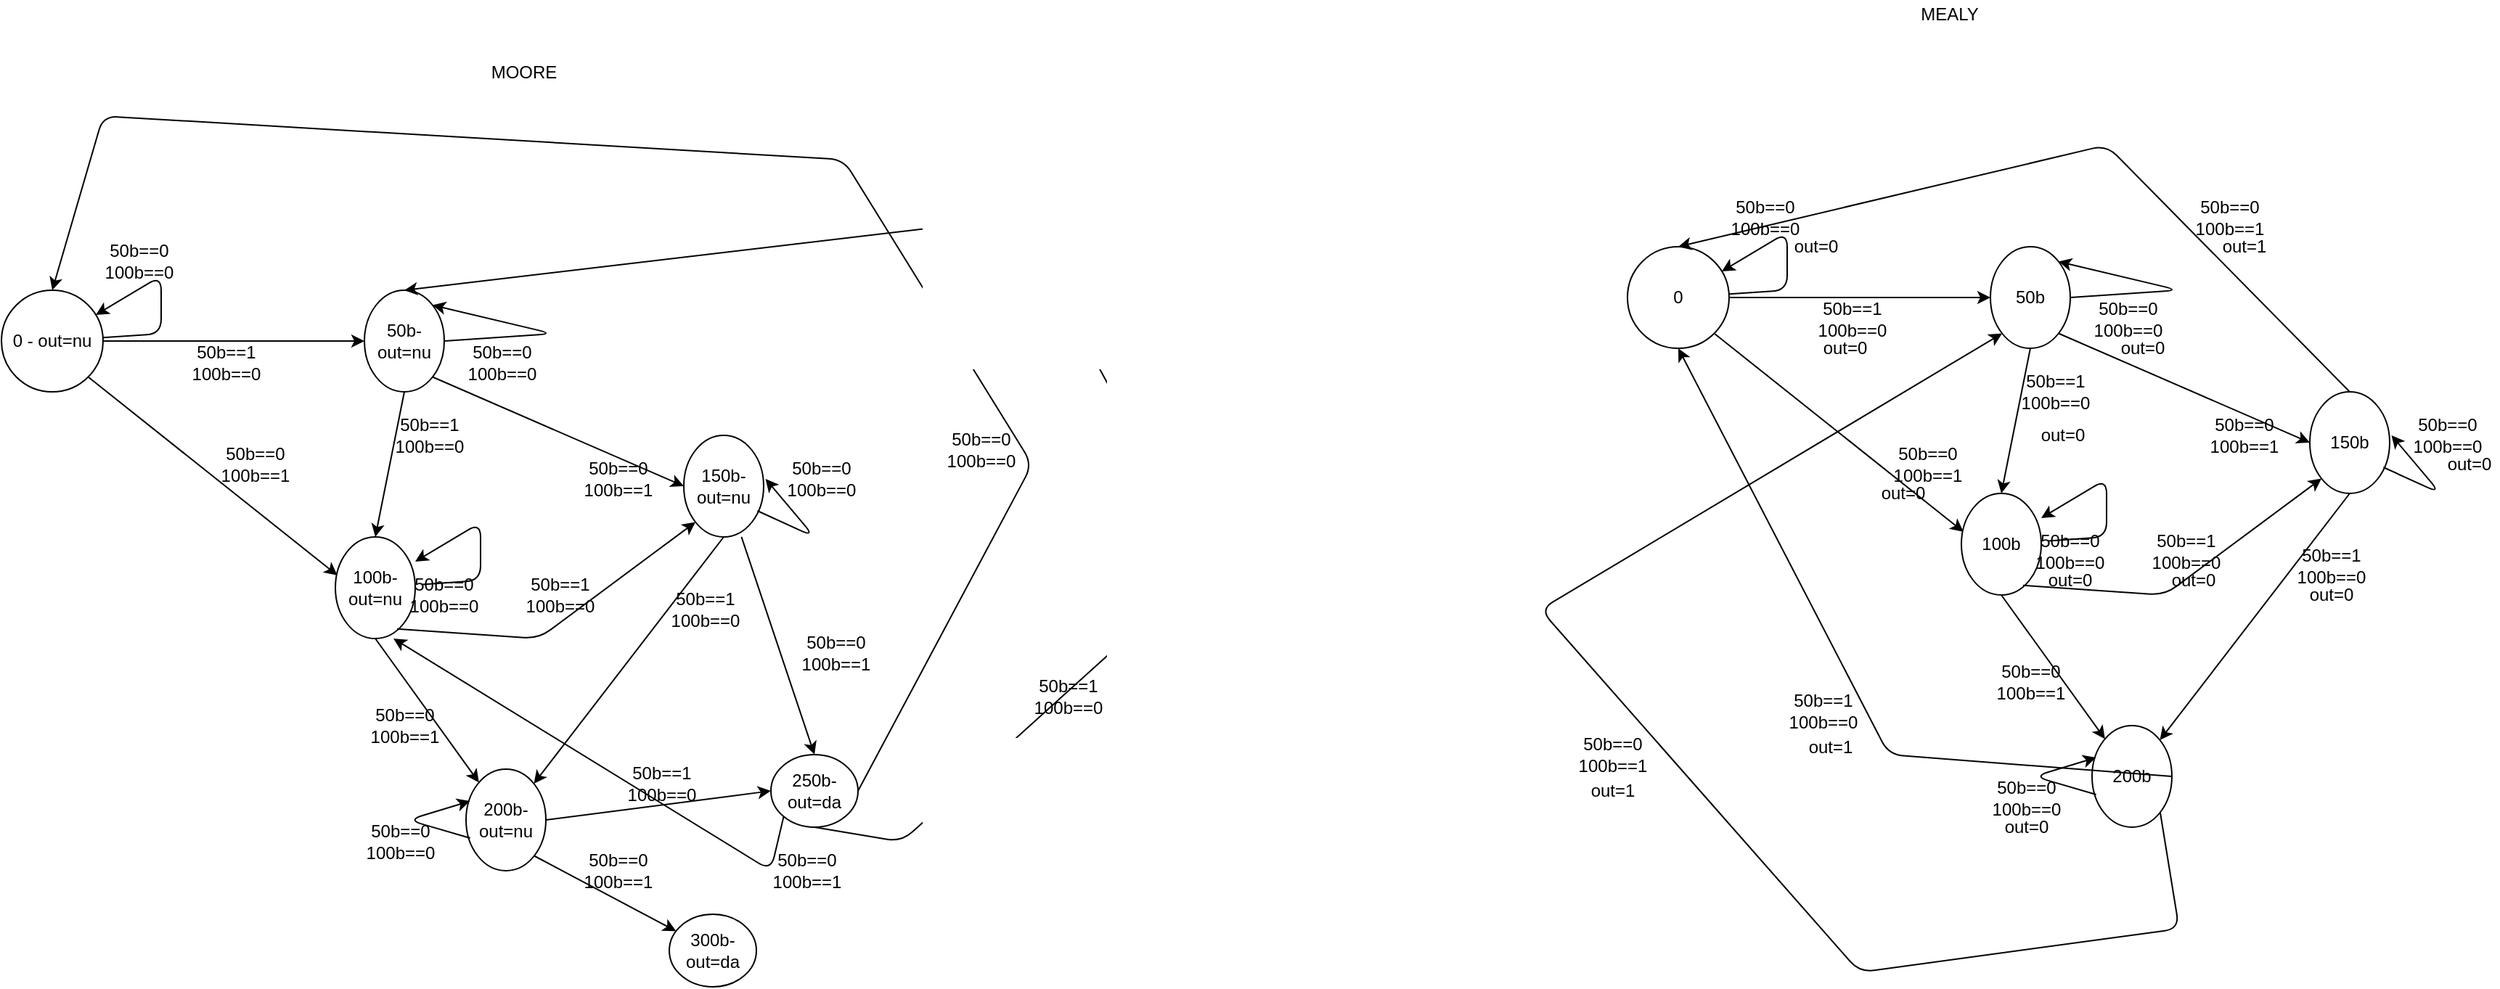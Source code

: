 <mxfile version="12.9.13" type="device"><diagram id="mU9miET7wM2kNH1qVZX9" name="Page-1"><mxGraphModel dx="1673" dy="934" grid="1" gridSize="10" guides="1" tooltips="1" connect="1" arrows="1" fold="1" page="1" pageScale="1" pageWidth="850" pageHeight="1100" math="0" shadow="0"><root><mxCell id="0"/><mxCell id="1" parent="0"/><mxCell id="xVp_pyKMn6ql57E4T5kW-1" value="0 - out=nu" style="ellipse;whiteSpace=wrap;html=1;" vertex="1" parent="1"><mxGeometry x="130" y="280" width="70" height="70" as="geometry"/></mxCell><mxCell id="xVp_pyKMn6ql57E4T5kW-2" value="" style="endArrow=classic;html=1;" edge="1" parent="1" source="xVp_pyKMn6ql57E4T5kW-1" target="xVp_pyKMn6ql57E4T5kW-1"><mxGeometry width="50" height="50" relative="1" as="geometry"><mxPoint x="240" y="300" as="sourcePoint"/><mxPoint x="270" y="262" as="targetPoint"/><Array as="points"><mxPoint x="240" y="310"/><mxPoint x="240" y="270"/></Array></mxGeometry></mxCell><mxCell id="xVp_pyKMn6ql57E4T5kW-3" value="50b==0&lt;br&gt;100b==0" style="text;html=1;strokeColor=none;fillColor=none;align=center;verticalAlign=middle;whiteSpace=wrap;rounded=0;" vertex="1" parent="1"><mxGeometry x="190" y="250" width="70" height="20" as="geometry"/></mxCell><mxCell id="xVp_pyKMn6ql57E4T5kW-4" value="50b==1&lt;br&gt;100b==0" style="text;html=1;strokeColor=none;fillColor=none;align=center;verticalAlign=middle;whiteSpace=wrap;rounded=0;" vertex="1" parent="1"><mxGeometry x="250" y="320" width="70" height="20" as="geometry"/></mxCell><mxCell id="xVp_pyKMn6ql57E4T5kW-5" value="50b==0&lt;br&gt;100b==1" style="text;html=1;strokeColor=none;fillColor=none;align=center;verticalAlign=middle;whiteSpace=wrap;rounded=0;" vertex="1" parent="1"><mxGeometry x="270" y="390" width="70" height="20" as="geometry"/></mxCell><mxCell id="xVp_pyKMn6ql57E4T5kW-7" value="" style="endArrow=classic;html=1;entryX=0;entryY=0.5;entryDx=0;entryDy=0;" edge="1" parent="1" source="xVp_pyKMn6ql57E4T5kW-1" target="xVp_pyKMn6ql57E4T5kW-9"><mxGeometry width="50" height="50" relative="1" as="geometry"><mxPoint x="360" y="370" as="sourcePoint"/><mxPoint x="410" y="320" as="targetPoint"/></mxGeometry></mxCell><mxCell id="xVp_pyKMn6ql57E4T5kW-8" value="" style="endArrow=classic;html=1;entryX=0.026;entryY=0.378;entryDx=0;entryDy=0;entryPerimeter=0;exitX=1;exitY=1;exitDx=0;exitDy=0;" edge="1" parent="1" source="xVp_pyKMn6ql57E4T5kW-1" target="xVp_pyKMn6ql57E4T5kW-12"><mxGeometry width="50" height="50" relative="1" as="geometry"><mxPoint x="300" y="450" as="sourcePoint"/><mxPoint x="350" y="400" as="targetPoint"/></mxGeometry></mxCell><mxCell id="xVp_pyKMn6ql57E4T5kW-9" value="50b-out=nu" style="ellipse;whiteSpace=wrap;html=1;" vertex="1" parent="1"><mxGeometry x="380" y="280" width="55" height="70" as="geometry"/></mxCell><mxCell id="xVp_pyKMn6ql57E4T5kW-12" value="100b-out=nu" style="ellipse;whiteSpace=wrap;html=1;" vertex="1" parent="1"><mxGeometry x="360" y="450" width="55" height="70" as="geometry"/></mxCell><mxCell id="xVp_pyKMn6ql57E4T5kW-13" value="" style="endArrow=classic;html=1;exitX=1;exitY=0.5;exitDx=0;exitDy=0;entryX=1;entryY=0;entryDx=0;entryDy=0;" edge="1" parent="1" source="xVp_pyKMn6ql57E4T5kW-9" target="xVp_pyKMn6ql57E4T5kW-9"><mxGeometry width="50" height="50" relative="1" as="geometry"><mxPoint x="490" y="370" as="sourcePoint"/><mxPoint x="540" y="320" as="targetPoint"/><Array as="points"><mxPoint x="510" y="310"/></Array></mxGeometry></mxCell><mxCell id="xVp_pyKMn6ql57E4T5kW-14" value="50b==0&lt;br&gt;100b==0" style="text;html=1;strokeColor=none;fillColor=none;align=center;verticalAlign=middle;whiteSpace=wrap;rounded=0;" vertex="1" parent="1"><mxGeometry x="440" y="320" width="70" height="20" as="geometry"/></mxCell><mxCell id="xVp_pyKMn6ql57E4T5kW-15" value="" style="endArrow=classic;html=1;exitX=0.5;exitY=1;exitDx=0;exitDy=0;entryX=0.5;entryY=0;entryDx=0;entryDy=0;" edge="1" parent="1" source="xVp_pyKMn6ql57E4T5kW-9" target="xVp_pyKMn6ql57E4T5kW-12"><mxGeometry width="50" height="50" relative="1" as="geometry"><mxPoint x="570" y="410" as="sourcePoint"/><mxPoint x="620" y="360" as="targetPoint"/></mxGeometry></mxCell><mxCell id="xVp_pyKMn6ql57E4T5kW-16" value="50b==1&lt;br&gt;100b==0" style="text;html=1;strokeColor=none;fillColor=none;align=center;verticalAlign=middle;whiteSpace=wrap;rounded=0;" vertex="1" parent="1"><mxGeometry x="400" y="370" width="50" height="20" as="geometry"/></mxCell><mxCell id="xVp_pyKMn6ql57E4T5kW-17" value="" style="endArrow=classic;html=1;exitX=1;exitY=1;exitDx=0;exitDy=0;entryX=0;entryY=0.5;entryDx=0;entryDy=0;" edge="1" parent="1" source="xVp_pyKMn6ql57E4T5kW-9" target="xVp_pyKMn6ql57E4T5kW-18"><mxGeometry width="50" height="50" relative="1" as="geometry"><mxPoint x="520" y="460" as="sourcePoint"/><mxPoint x="600" y="410" as="targetPoint"/></mxGeometry></mxCell><mxCell id="xVp_pyKMn6ql57E4T5kW-18" value="150b-out=nu" style="ellipse;whiteSpace=wrap;html=1;" vertex="1" parent="1"><mxGeometry x="600" y="380" width="55" height="70" as="geometry"/></mxCell><mxCell id="xVp_pyKMn6ql57E4T5kW-19" value="50b==0&lt;br&gt;100b==1" style="text;html=1;strokeColor=none;fillColor=none;align=center;verticalAlign=middle;whiteSpace=wrap;rounded=0;" vertex="1" parent="1"><mxGeometry x="520" y="400" width="70" height="20" as="geometry"/></mxCell><mxCell id="xVp_pyKMn6ql57E4T5kW-20" value="" style="endArrow=classic;html=1;" edge="1" parent="1"><mxGeometry width="50" height="50" relative="1" as="geometry"><mxPoint x="419.937" y="482.736" as="sourcePoint"/><mxPoint x="414.998" y="466.952" as="targetPoint"/><Array as="points"><mxPoint x="460.01" y="480"/><mxPoint x="460.01" y="440"/></Array></mxGeometry></mxCell><mxCell id="xVp_pyKMn6ql57E4T5kW-21" value="50b==0&lt;br&gt;100b==0" style="text;html=1;strokeColor=none;fillColor=none;align=center;verticalAlign=middle;whiteSpace=wrap;rounded=0;" vertex="1" parent="1"><mxGeometry x="400" y="480" width="70" height="20" as="geometry"/></mxCell><mxCell id="xVp_pyKMn6ql57E4T5kW-23" value="50b==1&lt;br&gt;100b==0" style="text;html=1;strokeColor=none;fillColor=none;align=center;verticalAlign=middle;whiteSpace=wrap;rounded=0;" vertex="1" parent="1"><mxGeometry x="490" y="480" width="50" height="20" as="geometry"/></mxCell><mxCell id="xVp_pyKMn6ql57E4T5kW-24" value="" style="endArrow=classic;html=1;exitX=0.772;exitY=0.905;exitDx=0;exitDy=0;exitPerimeter=0;entryX=0;entryY=1;entryDx=0;entryDy=0;" edge="1" parent="1" source="xVp_pyKMn6ql57E4T5kW-12" target="xVp_pyKMn6ql57E4T5kW-18"><mxGeometry width="50" height="50" relative="1" as="geometry"><mxPoint x="440" y="580" as="sourcePoint"/><mxPoint x="490" y="530" as="targetPoint"/><Array as="points"><mxPoint x="500" y="520"/></Array></mxGeometry></mxCell><mxCell id="xVp_pyKMn6ql57E4T5kW-25" value="200b-out=nu" style="ellipse;whiteSpace=wrap;html=1;" vertex="1" parent="1"><mxGeometry x="450" y="610" width="55" height="70" as="geometry"/></mxCell><mxCell id="xVp_pyKMn6ql57E4T5kW-26" value="" style="endArrow=classic;html=1;exitX=0.5;exitY=1;exitDx=0;exitDy=0;" edge="1" parent="1" source="xVp_pyKMn6ql57E4T5kW-12" target="xVp_pyKMn6ql57E4T5kW-25"><mxGeometry width="50" height="50" relative="1" as="geometry"><mxPoint x="360" y="600" as="sourcePoint"/><mxPoint x="410" y="550" as="targetPoint"/></mxGeometry></mxCell><mxCell id="xVp_pyKMn6ql57E4T5kW-27" value="50b==0&lt;br&gt;100b==1" style="text;html=1;strokeColor=none;fillColor=none;align=center;verticalAlign=middle;whiteSpace=wrap;rounded=0;" vertex="1" parent="1"><mxGeometry x="372.5" y="570" width="70" height="20" as="geometry"/></mxCell><mxCell id="xVp_pyKMn6ql57E4T5kW-28" value="" style="endArrow=classic;html=1;exitX=0.922;exitY=0.743;exitDx=0;exitDy=0;exitPerimeter=0;entryX=1.023;entryY=0.428;entryDx=0;entryDy=0;entryPerimeter=0;" edge="1" parent="1" source="xVp_pyKMn6ql57E4T5kW-18" target="xVp_pyKMn6ql57E4T5kW-18"><mxGeometry width="50" height="50" relative="1" as="geometry"><mxPoint x="670" y="530" as="sourcePoint"/><mxPoint x="670" y="415" as="targetPoint"/><Array as="points"><mxPoint x="690" y="450"/></Array></mxGeometry></mxCell><mxCell id="xVp_pyKMn6ql57E4T5kW-29" value="50b==0&lt;br&gt;100b==0" style="text;html=1;strokeColor=none;fillColor=none;align=center;verticalAlign=middle;whiteSpace=wrap;rounded=0;" vertex="1" parent="1"><mxGeometry x="660" y="400" width="70" height="20" as="geometry"/></mxCell><mxCell id="xVp_pyKMn6ql57E4T5kW-30" value="50b==1&lt;br&gt;100b==0" style="text;html=1;strokeColor=none;fillColor=none;align=center;verticalAlign=middle;whiteSpace=wrap;rounded=0;" vertex="1" parent="1"><mxGeometry x="590" y="490" width="50" height="20" as="geometry"/></mxCell><mxCell id="xVp_pyKMn6ql57E4T5kW-31" value="" style="endArrow=classic;html=1;exitX=0.5;exitY=1;exitDx=0;exitDy=0;" edge="1" parent="1" source="xVp_pyKMn6ql57E4T5kW-18" target="xVp_pyKMn6ql57E4T5kW-25"><mxGeometry width="50" height="50" relative="1" as="geometry"><mxPoint x="590" y="590" as="sourcePoint"/><mxPoint x="640" y="550" as="targetPoint"/></mxGeometry></mxCell><mxCell id="xVp_pyKMn6ql57E4T5kW-33" value="" style="endArrow=classic;html=1;exitX=0.722;exitY=0.999;exitDx=0;exitDy=0;exitPerimeter=0;entryX=0.5;entryY=0;entryDx=0;entryDy=0;" edge="1" parent="1" source="xVp_pyKMn6ql57E4T5kW-18" target="xVp_pyKMn6ql57E4T5kW-34"><mxGeometry width="50" height="50" relative="1" as="geometry"><mxPoint x="650" y="580" as="sourcePoint"/><mxPoint x="680" y="610" as="targetPoint"/></mxGeometry></mxCell><mxCell id="xVp_pyKMn6ql57E4T5kW-34" value="250b-out=da" style="ellipse;whiteSpace=wrap;html=1;" vertex="1" parent="1"><mxGeometry x="660" y="600" width="60" height="50" as="geometry"/></mxCell><mxCell id="xVp_pyKMn6ql57E4T5kW-36" value="50b==0&lt;br&gt;100b==1" style="text;html=1;strokeColor=none;fillColor=none;align=center;verticalAlign=middle;whiteSpace=wrap;rounded=0;" vertex="1" parent="1"><mxGeometry x="670" y="520" width="70" height="20" as="geometry"/></mxCell><mxCell id="xVp_pyKMn6ql57E4T5kW-38" value="" style="endArrow=classic;html=1;exitX=0.051;exitY=0.679;exitDx=0;exitDy=0;exitPerimeter=0;entryX=0.051;entryY=0.314;entryDx=0;entryDy=0;entryPerimeter=0;" edge="1" parent="1" source="xVp_pyKMn6ql57E4T5kW-25" target="xVp_pyKMn6ql57E4T5kW-25"><mxGeometry width="50" height="50" relative="1" as="geometry"><mxPoint x="250" y="680" as="sourcePoint"/><mxPoint x="430" y="645" as="targetPoint"/><Array as="points"><mxPoint x="410" y="645"/></Array></mxGeometry></mxCell><mxCell id="xVp_pyKMn6ql57E4T5kW-39" value="50b==0&lt;br&gt;100b==0" style="text;html=1;strokeColor=none;fillColor=none;align=center;verticalAlign=middle;whiteSpace=wrap;rounded=0;" vertex="1" parent="1"><mxGeometry x="370" y="650" width="70" height="20" as="geometry"/></mxCell><mxCell id="xVp_pyKMn6ql57E4T5kW-40" value="" style="endArrow=classic;html=1;exitX=1;exitY=0.5;exitDx=0;exitDy=0;entryX=0;entryY=0.5;entryDx=0;entryDy=0;" edge="1" parent="1" source="xVp_pyKMn6ql57E4T5kW-25" target="xVp_pyKMn6ql57E4T5kW-34"><mxGeometry width="50" height="50" relative="1" as="geometry"><mxPoint x="560" y="700" as="sourcePoint"/><mxPoint x="610" y="650" as="targetPoint"/></mxGeometry></mxCell><mxCell id="xVp_pyKMn6ql57E4T5kW-42" value="50b==1&lt;br&gt;100b==0" style="text;html=1;strokeColor=none;fillColor=none;align=center;verticalAlign=middle;whiteSpace=wrap;rounded=0;" vertex="1" parent="1"><mxGeometry x="560" y="610" width="50" height="20" as="geometry"/></mxCell><mxCell id="xVp_pyKMn6ql57E4T5kW-43" value="300b-out=da" style="ellipse;whiteSpace=wrap;html=1;" vertex="1" parent="1"><mxGeometry x="590" y="710" width="60" height="50" as="geometry"/></mxCell><mxCell id="xVp_pyKMn6ql57E4T5kW-44" value="50b==0&lt;br&gt;100b==1" style="text;html=1;strokeColor=none;fillColor=none;align=center;verticalAlign=middle;whiteSpace=wrap;rounded=0;" vertex="1" parent="1"><mxGeometry x="520" y="670" width="70" height="20" as="geometry"/></mxCell><mxCell id="xVp_pyKMn6ql57E4T5kW-45" value="" style="endArrow=classic;html=1;exitX=1;exitY=1;exitDx=0;exitDy=0;" edge="1" parent="1" source="xVp_pyKMn6ql57E4T5kW-25" target="xVp_pyKMn6ql57E4T5kW-43"><mxGeometry width="50" height="50" relative="1" as="geometry"><mxPoint x="500" y="760" as="sourcePoint"/><mxPoint x="550" y="710" as="targetPoint"/></mxGeometry></mxCell><mxCell id="xVp_pyKMn6ql57E4T5kW-46" value="50b==0&lt;br&gt;100b==0" style="text;html=1;strokeColor=none;fillColor=none;align=center;verticalAlign=middle;whiteSpace=wrap;rounded=0;" vertex="1" parent="1"><mxGeometry x="770" y="380" width="70" height="20" as="geometry"/></mxCell><mxCell id="xVp_pyKMn6ql57E4T5kW-47" value="" style="endArrow=classic;html=1;exitX=1;exitY=0.5;exitDx=0;exitDy=0;entryX=0.5;entryY=0;entryDx=0;entryDy=0;" edge="1" parent="1" source="xVp_pyKMn6ql57E4T5kW-34" target="xVp_pyKMn6ql57E4T5kW-1"><mxGeometry width="50" height="50" relative="1" as="geometry"><mxPoint x="770" y="690" as="sourcePoint"/><mxPoint x="140" y="190" as="targetPoint"/><Array as="points"><mxPoint x="840" y="400"/><mxPoint x="710" y="190"/><mxPoint x="200" y="160"/></Array></mxGeometry></mxCell><mxCell id="xVp_pyKMn6ql57E4T5kW-48" value="" style="endArrow=classic;html=1;exitX=0.5;exitY=1;exitDx=0;exitDy=0;entryX=0.5;entryY=0;entryDx=0;entryDy=0;" edge="1" parent="1" source="xVp_pyKMn6ql57E4T5kW-34" target="xVp_pyKMn6ql57E4T5kW-9"><mxGeometry width="50" height="50" relative="1" as="geometry"><mxPoint x="200" y="640" as="sourcePoint"/><mxPoint x="750" y="720" as="targetPoint"/><Array as="points"><mxPoint x="750" y="660"/><mxPoint x="960" y="470"/><mxPoint x="830" y="230"/></Array></mxGeometry></mxCell><mxCell id="xVp_pyKMn6ql57E4T5kW-49" value="50b==1&lt;br&gt;100b==0" style="text;html=1;strokeColor=none;fillColor=none;align=center;verticalAlign=middle;whiteSpace=wrap;rounded=0;" vertex="1" parent="1"><mxGeometry x="840" y="550" width="50" height="20" as="geometry"/></mxCell><mxCell id="xVp_pyKMn6ql57E4T5kW-53" value="" style="endArrow=classic;html=1;exitX=0;exitY=1;exitDx=0;exitDy=0;entryX=0.727;entryY=1;entryDx=0;entryDy=0;entryPerimeter=0;" edge="1" parent="1" source="xVp_pyKMn6ql57E4T5kW-34" target="xVp_pyKMn6ql57E4T5kW-12"><mxGeometry width="50" height="50" relative="1" as="geometry"><mxPoint x="730" y="730" as="sourcePoint"/><mxPoint x="780" y="680" as="targetPoint"/><Array as="points"><mxPoint x="660" y="680"/></Array></mxGeometry></mxCell><mxCell id="xVp_pyKMn6ql57E4T5kW-54" value="50b==0&lt;br&gt;100b==1" style="text;html=1;strokeColor=none;fillColor=none;align=center;verticalAlign=middle;whiteSpace=wrap;rounded=0;" vertex="1" parent="1"><mxGeometry x="650" y="670" width="70" height="20" as="geometry"/></mxCell><mxCell id="xVp_pyKMn6ql57E4T5kW-99" value="0" style="ellipse;whiteSpace=wrap;html=1;" vertex="1" parent="1"><mxGeometry x="1250" y="250" width="70" height="70" as="geometry"/></mxCell><mxCell id="xVp_pyKMn6ql57E4T5kW-100" value="" style="endArrow=classic;html=1;" edge="1" parent="1" source="xVp_pyKMn6ql57E4T5kW-99" target="xVp_pyKMn6ql57E4T5kW-99"><mxGeometry width="50" height="50" relative="1" as="geometry"><mxPoint x="1360" y="270" as="sourcePoint"/><mxPoint x="1390" y="232" as="targetPoint"/><Array as="points"><mxPoint x="1360" y="280"/><mxPoint x="1360" y="240"/></Array></mxGeometry></mxCell><mxCell id="xVp_pyKMn6ql57E4T5kW-101" value="50b==0&lt;br&gt;100b==0" style="text;html=1;strokeColor=none;fillColor=none;align=center;verticalAlign=middle;whiteSpace=wrap;rounded=0;" vertex="1" parent="1"><mxGeometry x="1310" y="220" width="70" height="20" as="geometry"/></mxCell><mxCell id="xVp_pyKMn6ql57E4T5kW-102" value="50b==1&lt;br&gt;100b==0" style="text;html=1;strokeColor=none;fillColor=none;align=center;verticalAlign=middle;whiteSpace=wrap;rounded=0;" vertex="1" parent="1"><mxGeometry x="1370" y="290" width="70" height="20" as="geometry"/></mxCell><mxCell id="xVp_pyKMn6ql57E4T5kW-103" value="50b==0&lt;br&gt;100b==1" style="text;html=1;strokeColor=none;fillColor=none;align=center;verticalAlign=middle;whiteSpace=wrap;rounded=0;" vertex="1" parent="1"><mxGeometry x="1422" y="390" width="70" height="20" as="geometry"/></mxCell><mxCell id="xVp_pyKMn6ql57E4T5kW-104" value="" style="endArrow=classic;html=1;entryX=0;entryY=0.5;entryDx=0;entryDy=0;" edge="1" parent="1" source="xVp_pyKMn6ql57E4T5kW-99" target="xVp_pyKMn6ql57E4T5kW-106"><mxGeometry width="50" height="50" relative="1" as="geometry"><mxPoint x="1480" y="340" as="sourcePoint"/><mxPoint x="1530" y="290" as="targetPoint"/></mxGeometry></mxCell><mxCell id="xVp_pyKMn6ql57E4T5kW-105" value="" style="endArrow=classic;html=1;entryX=0.026;entryY=0.378;entryDx=0;entryDy=0;entryPerimeter=0;exitX=1;exitY=1;exitDx=0;exitDy=0;" edge="1" parent="1" source="xVp_pyKMn6ql57E4T5kW-99" target="xVp_pyKMn6ql57E4T5kW-107"><mxGeometry width="50" height="50" relative="1" as="geometry"><mxPoint x="1420" y="420" as="sourcePoint"/><mxPoint x="1470" y="370" as="targetPoint"/></mxGeometry></mxCell><mxCell id="xVp_pyKMn6ql57E4T5kW-106" value="50b" style="ellipse;whiteSpace=wrap;html=1;" vertex="1" parent="1"><mxGeometry x="1500" y="250" width="55" height="70" as="geometry"/></mxCell><mxCell id="xVp_pyKMn6ql57E4T5kW-107" value="100b" style="ellipse;whiteSpace=wrap;html=1;" vertex="1" parent="1"><mxGeometry x="1480" y="420" width="55" height="70" as="geometry"/></mxCell><mxCell id="xVp_pyKMn6ql57E4T5kW-108" value="" style="endArrow=classic;html=1;exitX=1;exitY=0.5;exitDx=0;exitDy=0;entryX=1;entryY=0;entryDx=0;entryDy=0;" edge="1" parent="1" source="xVp_pyKMn6ql57E4T5kW-106" target="xVp_pyKMn6ql57E4T5kW-106"><mxGeometry width="50" height="50" relative="1" as="geometry"><mxPoint x="1610" y="340" as="sourcePoint"/><mxPoint x="1660" y="290" as="targetPoint"/><Array as="points"><mxPoint x="1630" y="280"/></Array></mxGeometry></mxCell><mxCell id="xVp_pyKMn6ql57E4T5kW-109" value="50b==0&lt;br&gt;100b==0" style="text;html=1;strokeColor=none;fillColor=none;align=center;verticalAlign=middle;whiteSpace=wrap;rounded=0;" vertex="1" parent="1"><mxGeometry x="1560" y="290" width="70" height="20" as="geometry"/></mxCell><mxCell id="xVp_pyKMn6ql57E4T5kW-110" value="" style="endArrow=classic;html=1;exitX=0.5;exitY=1;exitDx=0;exitDy=0;entryX=0.5;entryY=0;entryDx=0;entryDy=0;" edge="1" parent="1" source="xVp_pyKMn6ql57E4T5kW-106" target="xVp_pyKMn6ql57E4T5kW-107"><mxGeometry width="50" height="50" relative="1" as="geometry"><mxPoint x="1690" y="380" as="sourcePoint"/><mxPoint x="1740" y="330" as="targetPoint"/></mxGeometry></mxCell><mxCell id="xVp_pyKMn6ql57E4T5kW-111" value="50b==1&lt;br&gt;100b==0" style="text;html=1;strokeColor=none;fillColor=none;align=center;verticalAlign=middle;whiteSpace=wrap;rounded=0;" vertex="1" parent="1"><mxGeometry x="1520" y="340" width="50" height="20" as="geometry"/></mxCell><mxCell id="xVp_pyKMn6ql57E4T5kW-112" value="" style="endArrow=classic;html=1;exitX=1;exitY=1;exitDx=0;exitDy=0;entryX=0;entryY=0.5;entryDx=0;entryDy=0;" edge="1" parent="1" source="xVp_pyKMn6ql57E4T5kW-106" target="xVp_pyKMn6ql57E4T5kW-113"><mxGeometry width="50" height="50" relative="1" as="geometry"><mxPoint x="1640" y="430" as="sourcePoint"/><mxPoint x="1720" y="380" as="targetPoint"/></mxGeometry></mxCell><mxCell id="xVp_pyKMn6ql57E4T5kW-113" value="150b" style="ellipse;whiteSpace=wrap;html=1;" vertex="1" parent="1"><mxGeometry x="1720" y="350" width="55" height="70" as="geometry"/></mxCell><mxCell id="xVp_pyKMn6ql57E4T5kW-114" value="50b==0&lt;br&gt;100b==1" style="text;html=1;strokeColor=none;fillColor=none;align=center;verticalAlign=middle;whiteSpace=wrap;rounded=0;" vertex="1" parent="1"><mxGeometry x="1640" y="370" width="70" height="20" as="geometry"/></mxCell><mxCell id="xVp_pyKMn6ql57E4T5kW-115" value="" style="endArrow=classic;html=1;" edge="1" parent="1"><mxGeometry width="50" height="50" relative="1" as="geometry"><mxPoint x="1539.937" y="452.736" as="sourcePoint"/><mxPoint x="1534.998" y="436.952" as="targetPoint"/><Array as="points"><mxPoint x="1580.01" y="450"/><mxPoint x="1580.01" y="410"/></Array></mxGeometry></mxCell><mxCell id="xVp_pyKMn6ql57E4T5kW-116" value="50b==0&lt;br&gt;100b==0" style="text;html=1;strokeColor=none;fillColor=none;align=center;verticalAlign=middle;whiteSpace=wrap;rounded=0;" vertex="1" parent="1"><mxGeometry x="1520" y="450" width="70" height="20" as="geometry"/></mxCell><mxCell id="xVp_pyKMn6ql57E4T5kW-117" value="50b==1&lt;br&gt;100b==0" style="text;html=1;strokeColor=none;fillColor=none;align=center;verticalAlign=middle;whiteSpace=wrap;rounded=0;" vertex="1" parent="1"><mxGeometry x="1610" y="450" width="50" height="20" as="geometry"/></mxCell><mxCell id="xVp_pyKMn6ql57E4T5kW-118" value="" style="endArrow=classic;html=1;exitX=0.772;exitY=0.905;exitDx=0;exitDy=0;exitPerimeter=0;entryX=0;entryY=1;entryDx=0;entryDy=0;" edge="1" parent="1" source="xVp_pyKMn6ql57E4T5kW-107" target="xVp_pyKMn6ql57E4T5kW-113"><mxGeometry width="50" height="50" relative="1" as="geometry"><mxPoint x="1560" y="550" as="sourcePoint"/><mxPoint x="1610" y="500" as="targetPoint"/><Array as="points"><mxPoint x="1620" y="490"/></Array></mxGeometry></mxCell><mxCell id="xVp_pyKMn6ql57E4T5kW-119" value="200b" style="ellipse;whiteSpace=wrap;html=1;" vertex="1" parent="1"><mxGeometry x="1570" y="580" width="55" height="70" as="geometry"/></mxCell><mxCell id="xVp_pyKMn6ql57E4T5kW-120" value="" style="endArrow=classic;html=1;exitX=0.5;exitY=1;exitDx=0;exitDy=0;" edge="1" parent="1" source="xVp_pyKMn6ql57E4T5kW-107" target="xVp_pyKMn6ql57E4T5kW-119"><mxGeometry width="50" height="50" relative="1" as="geometry"><mxPoint x="1480" y="570" as="sourcePoint"/><mxPoint x="1530" y="520" as="targetPoint"/></mxGeometry></mxCell><mxCell id="xVp_pyKMn6ql57E4T5kW-121" value="50b==0&lt;br&gt;100b==1" style="text;html=1;strokeColor=none;fillColor=none;align=center;verticalAlign=middle;whiteSpace=wrap;rounded=0;" vertex="1" parent="1"><mxGeometry x="1492.5" y="540" width="70" height="20" as="geometry"/></mxCell><mxCell id="xVp_pyKMn6ql57E4T5kW-122" value="" style="endArrow=classic;html=1;exitX=0.922;exitY=0.743;exitDx=0;exitDy=0;exitPerimeter=0;entryX=1.023;entryY=0.428;entryDx=0;entryDy=0;entryPerimeter=0;" edge="1" parent="1" source="xVp_pyKMn6ql57E4T5kW-113" target="xVp_pyKMn6ql57E4T5kW-113"><mxGeometry width="50" height="50" relative="1" as="geometry"><mxPoint x="1790" y="500" as="sourcePoint"/><mxPoint x="1790" y="385" as="targetPoint"/><Array as="points"><mxPoint x="1810" y="420"/></Array></mxGeometry></mxCell><mxCell id="xVp_pyKMn6ql57E4T5kW-123" value="50b==0&lt;br&gt;100b==0" style="text;html=1;strokeColor=none;fillColor=none;align=center;verticalAlign=middle;whiteSpace=wrap;rounded=0;" vertex="1" parent="1"><mxGeometry x="1780" y="370" width="70" height="20" as="geometry"/></mxCell><mxCell id="xVp_pyKMn6ql57E4T5kW-124" value="50b==1&lt;br&gt;100b==0" style="text;html=1;strokeColor=none;fillColor=none;align=center;verticalAlign=middle;whiteSpace=wrap;rounded=0;" vertex="1" parent="1"><mxGeometry x="1710" y="460" width="50" height="20" as="geometry"/></mxCell><mxCell id="xVp_pyKMn6ql57E4T5kW-125" value="" style="endArrow=classic;html=1;exitX=0.5;exitY=1;exitDx=0;exitDy=0;" edge="1" parent="1" source="xVp_pyKMn6ql57E4T5kW-113" target="xVp_pyKMn6ql57E4T5kW-119"><mxGeometry width="50" height="50" relative="1" as="geometry"><mxPoint x="1710" y="560" as="sourcePoint"/><mxPoint x="1760" y="520" as="targetPoint"/></mxGeometry></mxCell><mxCell id="xVp_pyKMn6ql57E4T5kW-129" value="" style="endArrow=classic;html=1;exitX=0.051;exitY=0.679;exitDx=0;exitDy=0;exitPerimeter=0;entryX=0.051;entryY=0.314;entryDx=0;entryDy=0;entryPerimeter=0;" edge="1" parent="1" source="xVp_pyKMn6ql57E4T5kW-119" target="xVp_pyKMn6ql57E4T5kW-119"><mxGeometry width="50" height="50" relative="1" as="geometry"><mxPoint x="1370" y="650" as="sourcePoint"/><mxPoint x="1550" y="615" as="targetPoint"/><Array as="points"><mxPoint x="1530" y="615"/></Array></mxGeometry></mxCell><mxCell id="xVp_pyKMn6ql57E4T5kW-130" value="50b==0&lt;br&gt;100b==0" style="text;html=1;strokeColor=none;fillColor=none;align=center;verticalAlign=middle;whiteSpace=wrap;rounded=0;" vertex="1" parent="1"><mxGeometry x="1490" y="620" width="70" height="20" as="geometry"/></mxCell><mxCell id="xVp_pyKMn6ql57E4T5kW-131" value="" style="endArrow=classic;html=1;exitX=1;exitY=0.5;exitDx=0;exitDy=0;entryX=0.5;entryY=1;entryDx=0;entryDy=0;" edge="1" parent="1" source="xVp_pyKMn6ql57E4T5kW-119" target="xVp_pyKMn6ql57E4T5kW-99"><mxGeometry width="50" height="50" relative="1" as="geometry"><mxPoint x="1680" y="670" as="sourcePoint"/><mxPoint x="1400" y="700" as="targetPoint"/><Array as="points"><mxPoint x="1430" y="600"/></Array></mxGeometry></mxCell><mxCell id="xVp_pyKMn6ql57E4T5kW-132" value="50b==1&lt;br&gt;100b==0" style="text;html=1;strokeColor=none;fillColor=none;align=center;verticalAlign=middle;whiteSpace=wrap;rounded=0;" vertex="1" parent="1"><mxGeometry x="1360" y="560" width="50" height="20" as="geometry"/></mxCell><mxCell id="xVp_pyKMn6ql57E4T5kW-134" value="50b==0&lt;br&gt;100b==1" style="text;html=1;strokeColor=none;fillColor=none;align=center;verticalAlign=middle;whiteSpace=wrap;rounded=0;" vertex="1" parent="1"><mxGeometry x="1205" y="590" width="70" height="20" as="geometry"/></mxCell><mxCell id="xVp_pyKMn6ql57E4T5kW-135" value="" style="endArrow=classic;html=1;exitX=1;exitY=1;exitDx=0;exitDy=0;entryX=0;entryY=1;entryDx=0;entryDy=0;" edge="1" parent="1" source="xVp_pyKMn6ql57E4T5kW-119" target="xVp_pyKMn6ql57E4T5kW-106"><mxGeometry width="50" height="50" relative="1" as="geometry"><mxPoint x="1620" y="730" as="sourcePoint"/><mxPoint x="1670" y="680" as="targetPoint"/><Array as="points"><mxPoint x="1630" y="720"/><mxPoint x="1410" y="750"/><mxPoint x="1190" y="500"/></Array></mxGeometry></mxCell><mxCell id="xVp_pyKMn6ql57E4T5kW-142" value="MOORE" style="text;html=1;strokeColor=none;fillColor=none;align=center;verticalAlign=middle;whiteSpace=wrap;rounded=0;" vertex="1" parent="1"><mxGeometry x="470" y="120" width="40" height="20" as="geometry"/></mxCell><mxCell id="xVp_pyKMn6ql57E4T5kW-143" value="MEALY" style="text;html=1;strokeColor=none;fillColor=none;align=center;verticalAlign=middle;whiteSpace=wrap;rounded=0;" vertex="1" parent="1"><mxGeometry x="1452" y="80" width="40" height="20" as="geometry"/></mxCell><mxCell id="xVp_pyKMn6ql57E4T5kW-145" value="out=0" style="text;html=1;strokeColor=none;fillColor=none;align=center;verticalAlign=middle;whiteSpace=wrap;rounded=0;" vertex="1" parent="1"><mxGeometry x="1505" y="640" width="40" height="20" as="geometry"/></mxCell><mxCell id="xVp_pyKMn6ql57E4T5kW-146" value="out=1" style="text;html=1;strokeColor=none;fillColor=none;align=center;verticalAlign=middle;whiteSpace=wrap;rounded=0;" vertex="1" parent="1"><mxGeometry x="1370" y="585" width="40" height="20" as="geometry"/></mxCell><mxCell id="xVp_pyKMn6ql57E4T5kW-148" value="out=1" style="text;html=1;strokeColor=none;fillColor=none;align=center;verticalAlign=middle;whiteSpace=wrap;rounded=0;" vertex="1" parent="1"><mxGeometry x="1220" y="615" width="40" height="20" as="geometry"/></mxCell><mxCell id="xVp_pyKMn6ql57E4T5kW-149" value="" style="endArrow=classic;html=1;exitX=0.5;exitY=0;exitDx=0;exitDy=0;entryX=0.5;entryY=0;entryDx=0;entryDy=0;" edge="1" parent="1" source="xVp_pyKMn6ql57E4T5kW-113" target="xVp_pyKMn6ql57E4T5kW-99"><mxGeometry width="50" height="50" relative="1" as="geometry"><mxPoint x="1830" y="540" as="sourcePoint"/><mxPoint x="1880" y="490" as="targetPoint"/><Array as="points"><mxPoint x="1580" y="180"/></Array></mxGeometry></mxCell><mxCell id="xVp_pyKMn6ql57E4T5kW-150" value="50b==0&lt;br&gt;100b==1" style="text;html=1;strokeColor=none;fillColor=none;align=center;verticalAlign=middle;whiteSpace=wrap;rounded=0;" vertex="1" parent="1"><mxGeometry x="1630" y="220" width="70" height="20" as="geometry"/></mxCell><mxCell id="xVp_pyKMn6ql57E4T5kW-151" value="out=1" style="text;html=1;strokeColor=none;fillColor=none;align=center;verticalAlign=middle;whiteSpace=wrap;rounded=0;" vertex="1" parent="1"><mxGeometry x="1655" y="240" width="40" height="20" as="geometry"/></mxCell><mxCell id="xVp_pyKMn6ql57E4T5kW-152" value="out=0" style="text;html=1;strokeColor=none;fillColor=none;align=center;verticalAlign=middle;whiteSpace=wrap;rounded=0;" vertex="1" parent="1"><mxGeometry x="1360" y="240" width="40" height="20" as="geometry"/></mxCell><mxCell id="xVp_pyKMn6ql57E4T5kW-153" value="out=0" style="text;html=1;strokeColor=none;fillColor=none;align=center;verticalAlign=middle;whiteSpace=wrap;rounded=0;" vertex="1" parent="1"><mxGeometry x="1380" y="310" width="40" height="20" as="geometry"/></mxCell><mxCell id="xVp_pyKMn6ql57E4T5kW-154" value="out=0" style="text;html=1;strokeColor=none;fillColor=none;align=center;verticalAlign=middle;whiteSpace=wrap;rounded=0;" vertex="1" parent="1"><mxGeometry x="1420" y="410" width="40" height="20" as="geometry"/></mxCell><mxCell id="xVp_pyKMn6ql57E4T5kW-155" value="out=0" style="text;html=1;strokeColor=none;fillColor=none;align=center;verticalAlign=middle;whiteSpace=wrap;rounded=0;" vertex="1" parent="1"><mxGeometry x="1530" y="370" width="40" height="20" as="geometry"/></mxCell><mxCell id="xVp_pyKMn6ql57E4T5kW-156" value="out=0" style="text;html=1;strokeColor=none;fillColor=none;align=center;verticalAlign=middle;whiteSpace=wrap;rounded=0;" vertex="1" parent="1"><mxGeometry x="1585" y="310" width="40" height="20" as="geometry"/></mxCell><mxCell id="xVp_pyKMn6ql57E4T5kW-157" value="out=0" style="text;html=1;strokeColor=none;fillColor=none;align=center;verticalAlign=middle;whiteSpace=wrap;rounded=0;" vertex="1" parent="1"><mxGeometry x="1715" y="480" width="40" height="20" as="geometry"/></mxCell><mxCell id="xVp_pyKMn6ql57E4T5kW-158" value="out=0" style="text;html=1;strokeColor=none;fillColor=none;align=center;verticalAlign=middle;whiteSpace=wrap;rounded=0;" vertex="1" parent="1"><mxGeometry x="1620" y="470" width="40" height="20" as="geometry"/></mxCell><mxCell id="xVp_pyKMn6ql57E4T5kW-160" value="out=0" style="text;html=1;strokeColor=none;fillColor=none;align=center;verticalAlign=middle;whiteSpace=wrap;rounded=0;" vertex="1" parent="1"><mxGeometry x="1810" y="390" width="40" height="20" as="geometry"/></mxCell><mxCell id="xVp_pyKMn6ql57E4T5kW-161" value="out=0" style="text;html=1;strokeColor=none;fillColor=none;align=center;verticalAlign=middle;whiteSpace=wrap;rounded=0;" vertex="1" parent="1"><mxGeometry x="1535" y="470" width="40" height="20" as="geometry"/></mxCell></root></mxGraphModel></diagram></mxfile>